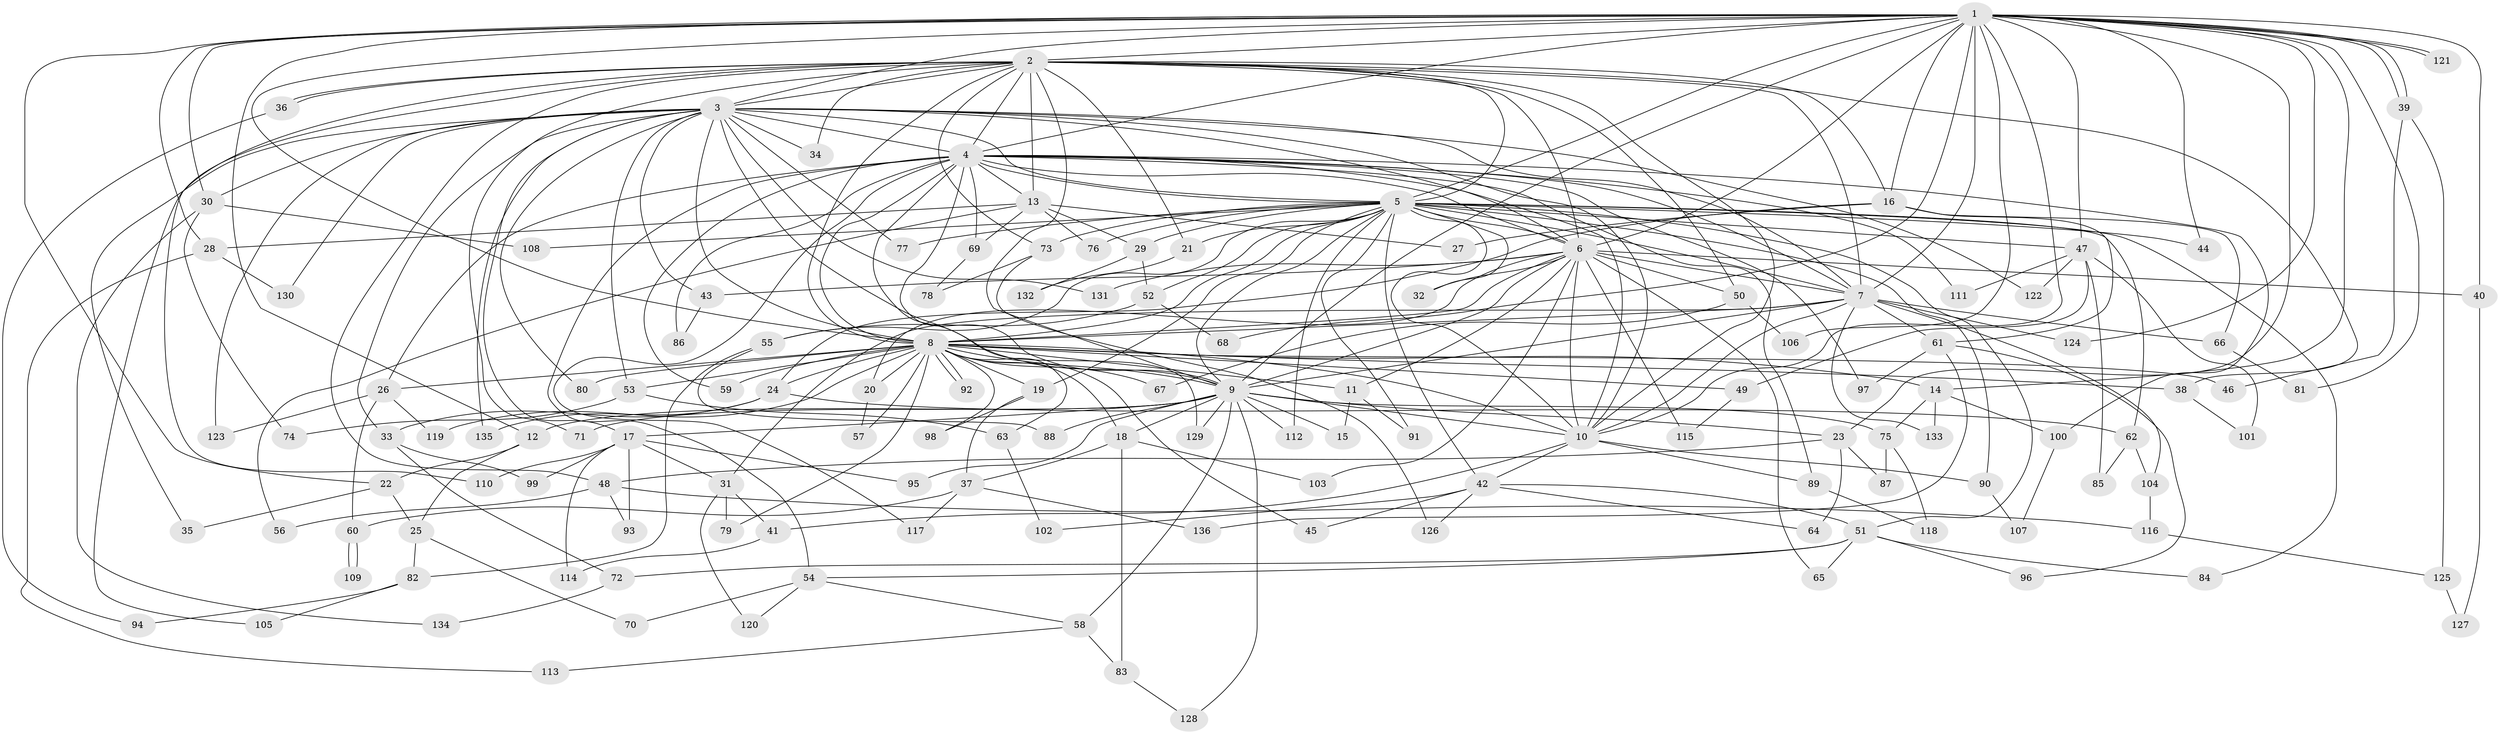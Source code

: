 // Generated by graph-tools (version 1.1) at 2025/34/03/09/25 02:34:53]
// undirected, 136 vertices, 297 edges
graph export_dot {
graph [start="1"]
  node [color=gray90,style=filled];
  1;
  2;
  3;
  4;
  5;
  6;
  7;
  8;
  9;
  10;
  11;
  12;
  13;
  14;
  15;
  16;
  17;
  18;
  19;
  20;
  21;
  22;
  23;
  24;
  25;
  26;
  27;
  28;
  29;
  30;
  31;
  32;
  33;
  34;
  35;
  36;
  37;
  38;
  39;
  40;
  41;
  42;
  43;
  44;
  45;
  46;
  47;
  48;
  49;
  50;
  51;
  52;
  53;
  54;
  55;
  56;
  57;
  58;
  59;
  60;
  61;
  62;
  63;
  64;
  65;
  66;
  67;
  68;
  69;
  70;
  71;
  72;
  73;
  74;
  75;
  76;
  77;
  78;
  79;
  80;
  81;
  82;
  83;
  84;
  85;
  86;
  87;
  88;
  89;
  90;
  91;
  92;
  93;
  94;
  95;
  96;
  97;
  98;
  99;
  100;
  101;
  102;
  103;
  104;
  105;
  106;
  107;
  108;
  109;
  110;
  111;
  112;
  113;
  114;
  115;
  116;
  117;
  118;
  119;
  120;
  121;
  122;
  123;
  124;
  125;
  126;
  127;
  128;
  129;
  130;
  131;
  132;
  133;
  134;
  135;
  136;
  1 -- 2;
  1 -- 3;
  1 -- 4;
  1 -- 5;
  1 -- 6;
  1 -- 7;
  1 -- 8;
  1 -- 9;
  1 -- 10;
  1 -- 12;
  1 -- 14;
  1 -- 16;
  1 -- 22;
  1 -- 23;
  1 -- 28;
  1 -- 30;
  1 -- 39;
  1 -- 39;
  1 -- 40;
  1 -- 44;
  1 -- 47;
  1 -- 68;
  1 -- 81;
  1 -- 106;
  1 -- 121;
  1 -- 121;
  1 -- 124;
  2 -- 3;
  2 -- 4;
  2 -- 5;
  2 -- 6;
  2 -- 7;
  2 -- 8;
  2 -- 9;
  2 -- 10;
  2 -- 13;
  2 -- 16;
  2 -- 21;
  2 -- 34;
  2 -- 36;
  2 -- 36;
  2 -- 38;
  2 -- 48;
  2 -- 50;
  2 -- 71;
  2 -- 73;
  2 -- 105;
  2 -- 110;
  3 -- 4;
  3 -- 5;
  3 -- 6;
  3 -- 7;
  3 -- 8;
  3 -- 9;
  3 -- 10;
  3 -- 17;
  3 -- 30;
  3 -- 33;
  3 -- 34;
  3 -- 35;
  3 -- 43;
  3 -- 53;
  3 -- 77;
  3 -- 80;
  3 -- 122;
  3 -- 123;
  3 -- 130;
  3 -- 131;
  3 -- 135;
  4 -- 5;
  4 -- 6;
  4 -- 7;
  4 -- 8;
  4 -- 9;
  4 -- 10;
  4 -- 13;
  4 -- 26;
  4 -- 54;
  4 -- 59;
  4 -- 69;
  4 -- 86;
  4 -- 89;
  4 -- 97;
  4 -- 100;
  4 -- 111;
  4 -- 117;
  4 -- 129;
  5 -- 6;
  5 -- 7;
  5 -- 8;
  5 -- 9;
  5 -- 10;
  5 -- 19;
  5 -- 21;
  5 -- 29;
  5 -- 32;
  5 -- 42;
  5 -- 44;
  5 -- 47;
  5 -- 51;
  5 -- 52;
  5 -- 55;
  5 -- 62;
  5 -- 73;
  5 -- 76;
  5 -- 77;
  5 -- 84;
  5 -- 90;
  5 -- 91;
  5 -- 108;
  5 -- 112;
  6 -- 7;
  6 -- 8;
  6 -- 9;
  6 -- 10;
  6 -- 11;
  6 -- 20;
  6 -- 32;
  6 -- 40;
  6 -- 43;
  6 -- 50;
  6 -- 65;
  6 -- 103;
  6 -- 115;
  6 -- 131;
  7 -- 8;
  7 -- 9;
  7 -- 10;
  7 -- 31;
  7 -- 61;
  7 -- 66;
  7 -- 104;
  7 -- 124;
  7 -- 133;
  8 -- 9;
  8 -- 10;
  8 -- 11;
  8 -- 14;
  8 -- 18;
  8 -- 19;
  8 -- 20;
  8 -- 24;
  8 -- 26;
  8 -- 38;
  8 -- 45;
  8 -- 46;
  8 -- 49;
  8 -- 53;
  8 -- 57;
  8 -- 59;
  8 -- 63;
  8 -- 67;
  8 -- 79;
  8 -- 80;
  8 -- 92;
  8 -- 92;
  8 -- 98;
  8 -- 119;
  9 -- 10;
  9 -- 12;
  9 -- 15;
  9 -- 17;
  9 -- 18;
  9 -- 23;
  9 -- 58;
  9 -- 71;
  9 -- 75;
  9 -- 88;
  9 -- 95;
  9 -- 112;
  9 -- 128;
  9 -- 129;
  10 -- 41;
  10 -- 42;
  10 -- 89;
  10 -- 90;
  11 -- 15;
  11 -- 91;
  12 -- 22;
  12 -- 25;
  13 -- 27;
  13 -- 28;
  13 -- 29;
  13 -- 56;
  13 -- 69;
  13 -- 76;
  14 -- 75;
  14 -- 100;
  14 -- 133;
  16 -- 24;
  16 -- 27;
  16 -- 61;
  16 -- 66;
  17 -- 31;
  17 -- 93;
  17 -- 95;
  17 -- 99;
  17 -- 110;
  17 -- 114;
  18 -- 37;
  18 -- 83;
  18 -- 103;
  19 -- 37;
  19 -- 98;
  20 -- 57;
  21 -- 132;
  22 -- 25;
  22 -- 35;
  23 -- 48;
  23 -- 64;
  23 -- 87;
  24 -- 33;
  24 -- 62;
  24 -- 135;
  25 -- 70;
  25 -- 82;
  26 -- 60;
  26 -- 119;
  26 -- 123;
  28 -- 113;
  28 -- 130;
  29 -- 52;
  29 -- 132;
  30 -- 74;
  30 -- 108;
  30 -- 134;
  31 -- 41;
  31 -- 79;
  31 -- 120;
  33 -- 72;
  33 -- 99;
  36 -- 94;
  37 -- 60;
  37 -- 117;
  37 -- 136;
  38 -- 101;
  39 -- 46;
  39 -- 125;
  40 -- 127;
  41 -- 114;
  42 -- 45;
  42 -- 51;
  42 -- 64;
  42 -- 102;
  42 -- 126;
  43 -- 86;
  47 -- 49;
  47 -- 85;
  47 -- 101;
  47 -- 111;
  47 -- 122;
  48 -- 56;
  48 -- 93;
  48 -- 116;
  49 -- 115;
  50 -- 67;
  50 -- 106;
  51 -- 54;
  51 -- 65;
  51 -- 72;
  51 -- 84;
  51 -- 96;
  52 -- 55;
  52 -- 68;
  53 -- 63;
  53 -- 74;
  54 -- 58;
  54 -- 70;
  54 -- 120;
  55 -- 82;
  55 -- 88;
  58 -- 83;
  58 -- 113;
  60 -- 109;
  60 -- 109;
  61 -- 96;
  61 -- 97;
  61 -- 136;
  62 -- 85;
  62 -- 104;
  63 -- 102;
  66 -- 81;
  69 -- 78;
  72 -- 134;
  73 -- 78;
  73 -- 126;
  75 -- 87;
  75 -- 118;
  82 -- 94;
  82 -- 105;
  83 -- 128;
  89 -- 118;
  90 -- 107;
  100 -- 107;
  104 -- 116;
  116 -- 125;
  125 -- 127;
}
